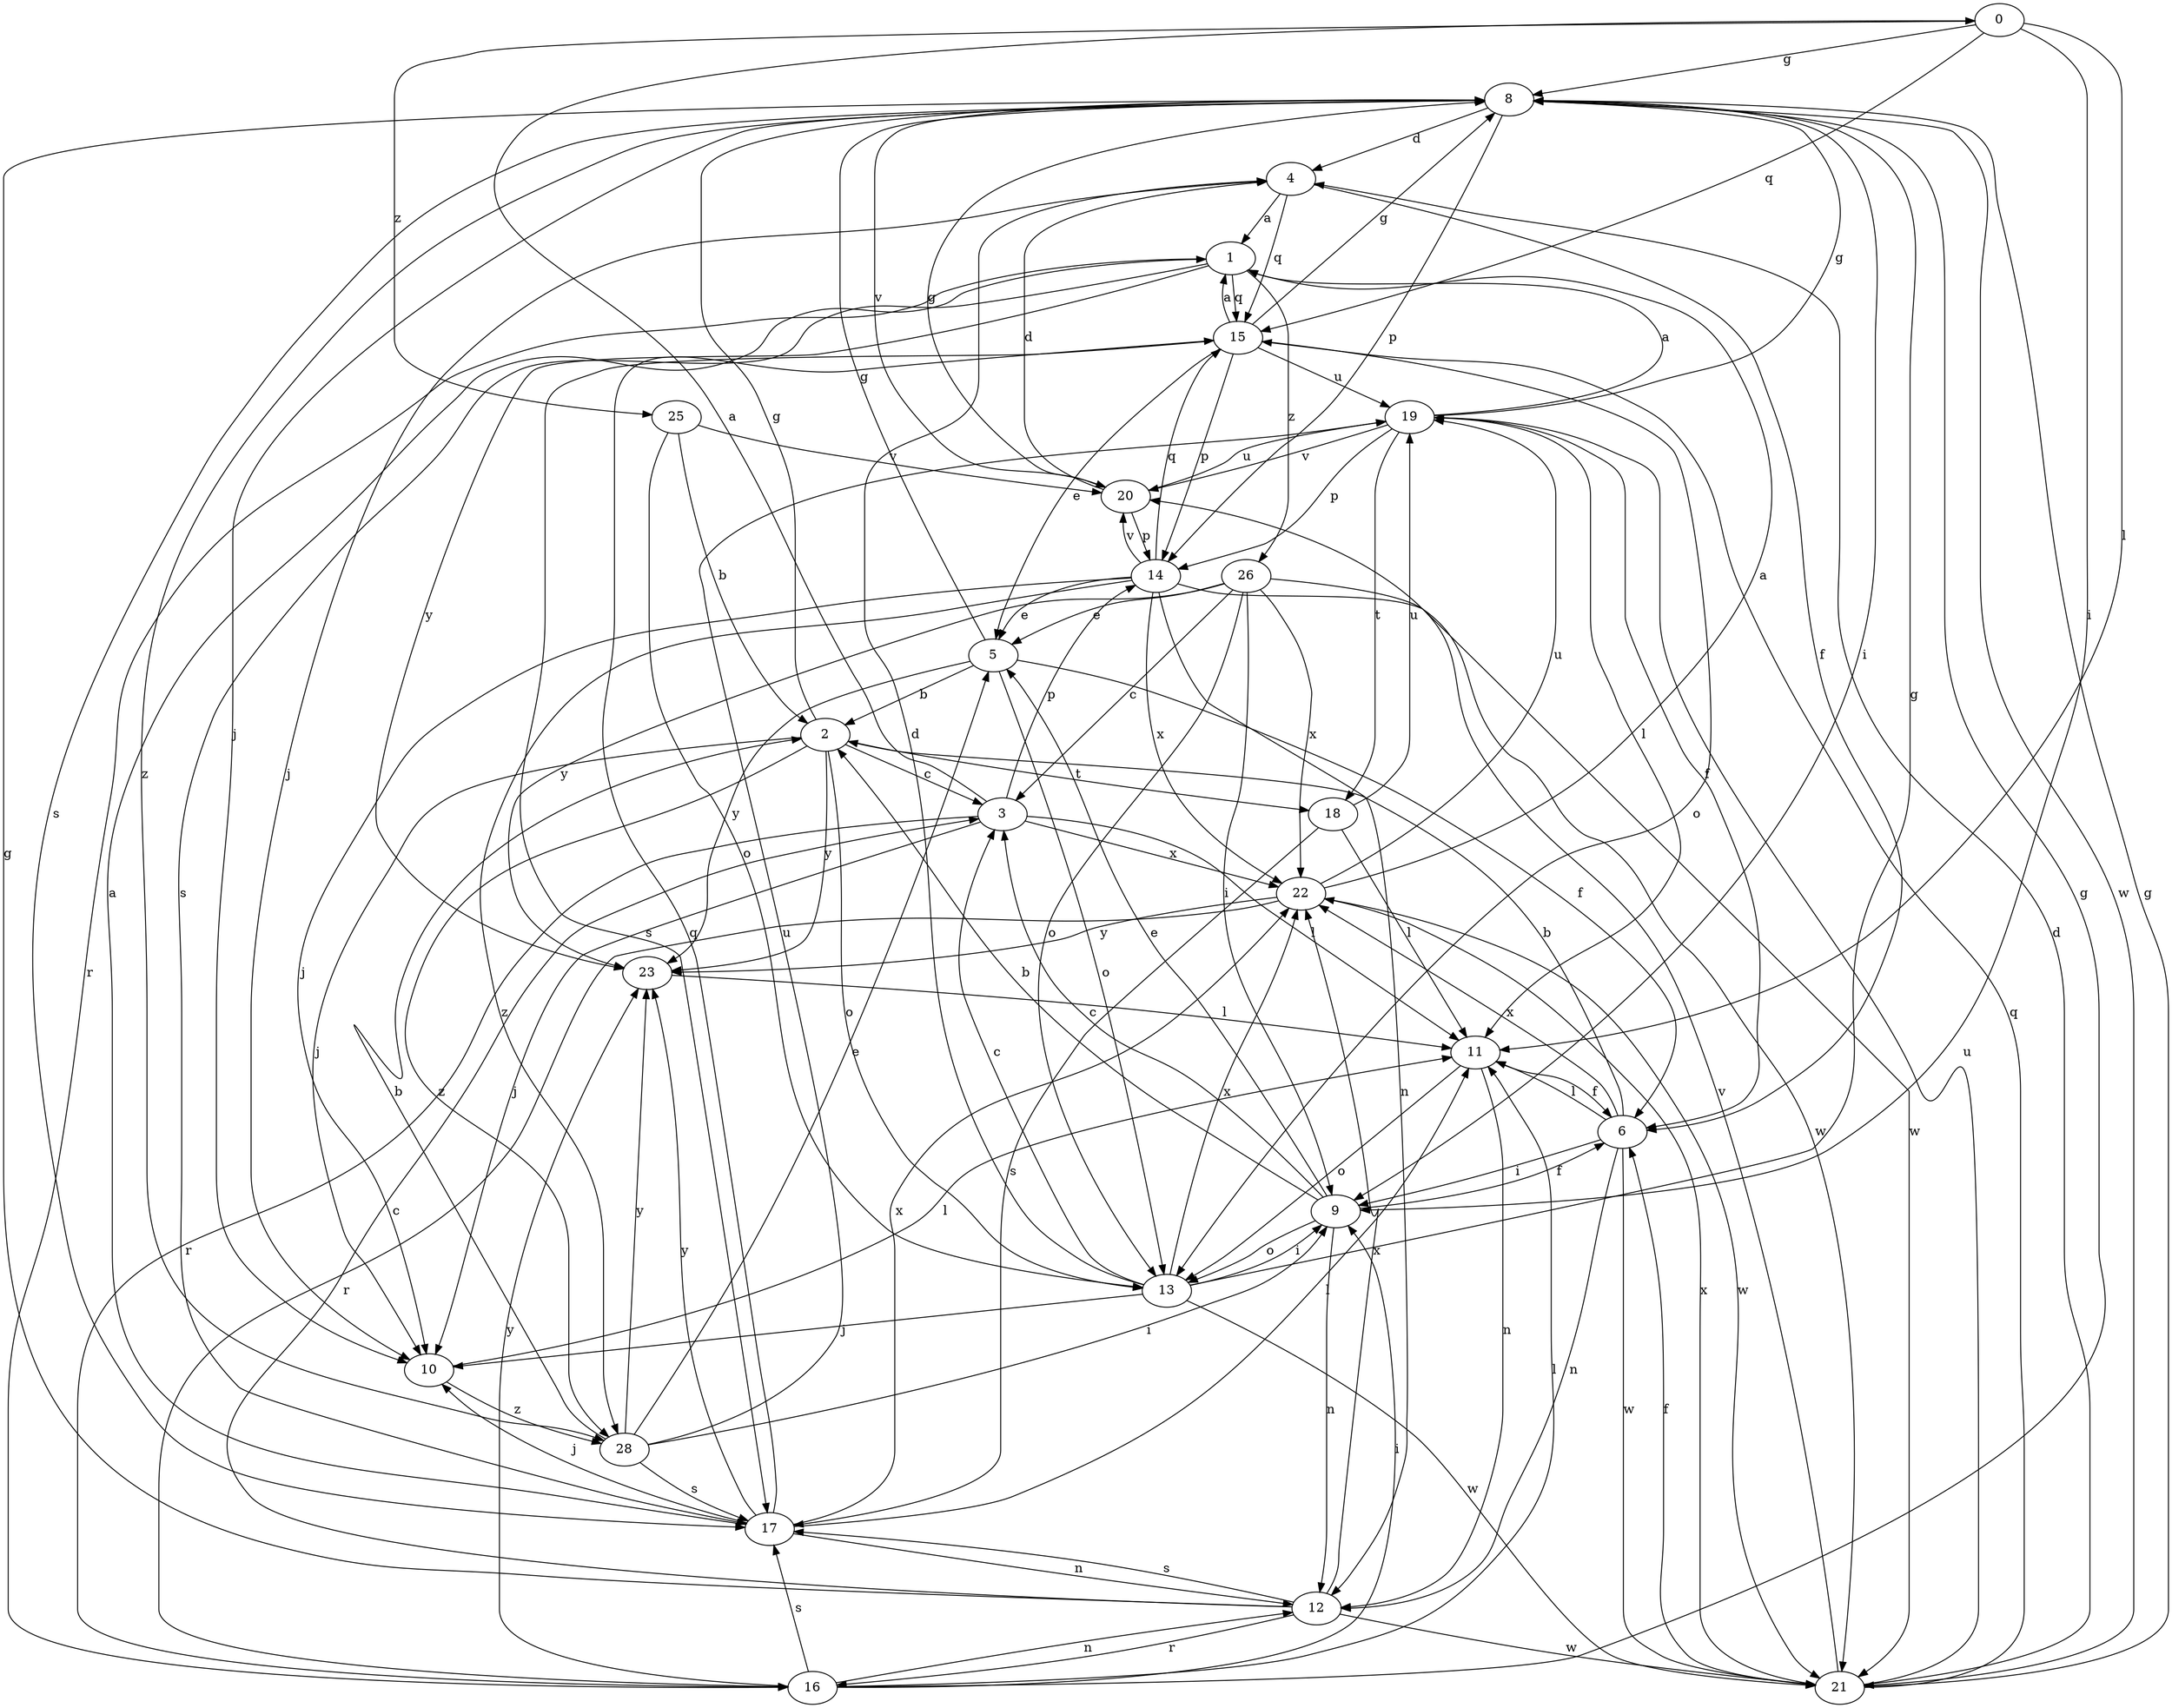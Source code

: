 strict digraph  {
0;
1;
2;
3;
4;
5;
6;
8;
9;
10;
11;
12;
13;
14;
15;
16;
17;
18;
19;
20;
21;
22;
23;
25;
26;
28;
0 -> 8  [label=g];
0 -> 9  [label=i];
0 -> 11  [label=l];
0 -> 15  [label=q];
0 -> 25  [label=z];
1 -> 15  [label=q];
1 -> 16  [label=r];
1 -> 17  [label=s];
1 -> 23  [label=y];
1 -> 26  [label=z];
2 -> 3  [label=c];
2 -> 8  [label=g];
2 -> 10  [label=j];
2 -> 13  [label=o];
2 -> 18  [label=t];
2 -> 23  [label=y];
2 -> 28  [label=z];
3 -> 0  [label=a];
3 -> 10  [label=j];
3 -> 11  [label=l];
3 -> 14  [label=p];
3 -> 16  [label=r];
3 -> 22  [label=x];
4 -> 1  [label=a];
4 -> 6  [label=f];
4 -> 10  [label=j];
4 -> 15  [label=q];
5 -> 2  [label=b];
5 -> 6  [label=f];
5 -> 8  [label=g];
5 -> 13  [label=o];
5 -> 23  [label=y];
6 -> 2  [label=b];
6 -> 9  [label=i];
6 -> 11  [label=l];
6 -> 12  [label=n];
6 -> 21  [label=w];
6 -> 22  [label=x];
8 -> 4  [label=d];
8 -> 9  [label=i];
8 -> 10  [label=j];
8 -> 14  [label=p];
8 -> 17  [label=s];
8 -> 20  [label=v];
8 -> 21  [label=w];
8 -> 28  [label=z];
9 -> 2  [label=b];
9 -> 3  [label=c];
9 -> 5  [label=e];
9 -> 6  [label=f];
9 -> 12  [label=n];
9 -> 13  [label=o];
10 -> 11  [label=l];
10 -> 28  [label=z];
11 -> 6  [label=f];
11 -> 12  [label=n];
11 -> 13  [label=o];
12 -> 3  [label=c];
12 -> 8  [label=g];
12 -> 16  [label=r];
12 -> 17  [label=s];
12 -> 21  [label=w];
12 -> 22  [label=x];
13 -> 3  [label=c];
13 -> 4  [label=d];
13 -> 8  [label=g];
13 -> 9  [label=i];
13 -> 10  [label=j];
13 -> 21  [label=w];
13 -> 22  [label=x];
14 -> 5  [label=e];
14 -> 10  [label=j];
14 -> 12  [label=n];
14 -> 15  [label=q];
14 -> 20  [label=v];
14 -> 21  [label=w];
14 -> 22  [label=x];
14 -> 28  [label=z];
15 -> 1  [label=a];
15 -> 5  [label=e];
15 -> 8  [label=g];
15 -> 13  [label=o];
15 -> 14  [label=p];
15 -> 17  [label=s];
15 -> 19  [label=u];
16 -> 8  [label=g];
16 -> 9  [label=i];
16 -> 11  [label=l];
16 -> 12  [label=n];
16 -> 17  [label=s];
16 -> 23  [label=y];
17 -> 1  [label=a];
17 -> 10  [label=j];
17 -> 11  [label=l];
17 -> 12  [label=n];
17 -> 15  [label=q];
17 -> 22  [label=x];
17 -> 23  [label=y];
18 -> 11  [label=l];
18 -> 17  [label=s];
18 -> 19  [label=u];
19 -> 1  [label=a];
19 -> 6  [label=f];
19 -> 8  [label=g];
19 -> 11  [label=l];
19 -> 14  [label=p];
19 -> 18  [label=t];
19 -> 20  [label=v];
20 -> 4  [label=d];
20 -> 8  [label=g];
20 -> 14  [label=p];
20 -> 19  [label=u];
21 -> 4  [label=d];
21 -> 6  [label=f];
21 -> 8  [label=g];
21 -> 15  [label=q];
21 -> 19  [label=u];
21 -> 20  [label=v];
21 -> 22  [label=x];
22 -> 1  [label=a];
22 -> 16  [label=r];
22 -> 19  [label=u];
22 -> 21  [label=w];
22 -> 23  [label=y];
23 -> 11  [label=l];
25 -> 2  [label=b];
25 -> 13  [label=o];
25 -> 20  [label=v];
26 -> 3  [label=c];
26 -> 5  [label=e];
26 -> 9  [label=i];
26 -> 13  [label=o];
26 -> 21  [label=w];
26 -> 22  [label=x];
26 -> 23  [label=y];
28 -> 2  [label=b];
28 -> 5  [label=e];
28 -> 9  [label=i];
28 -> 17  [label=s];
28 -> 19  [label=u];
28 -> 23  [label=y];
}
